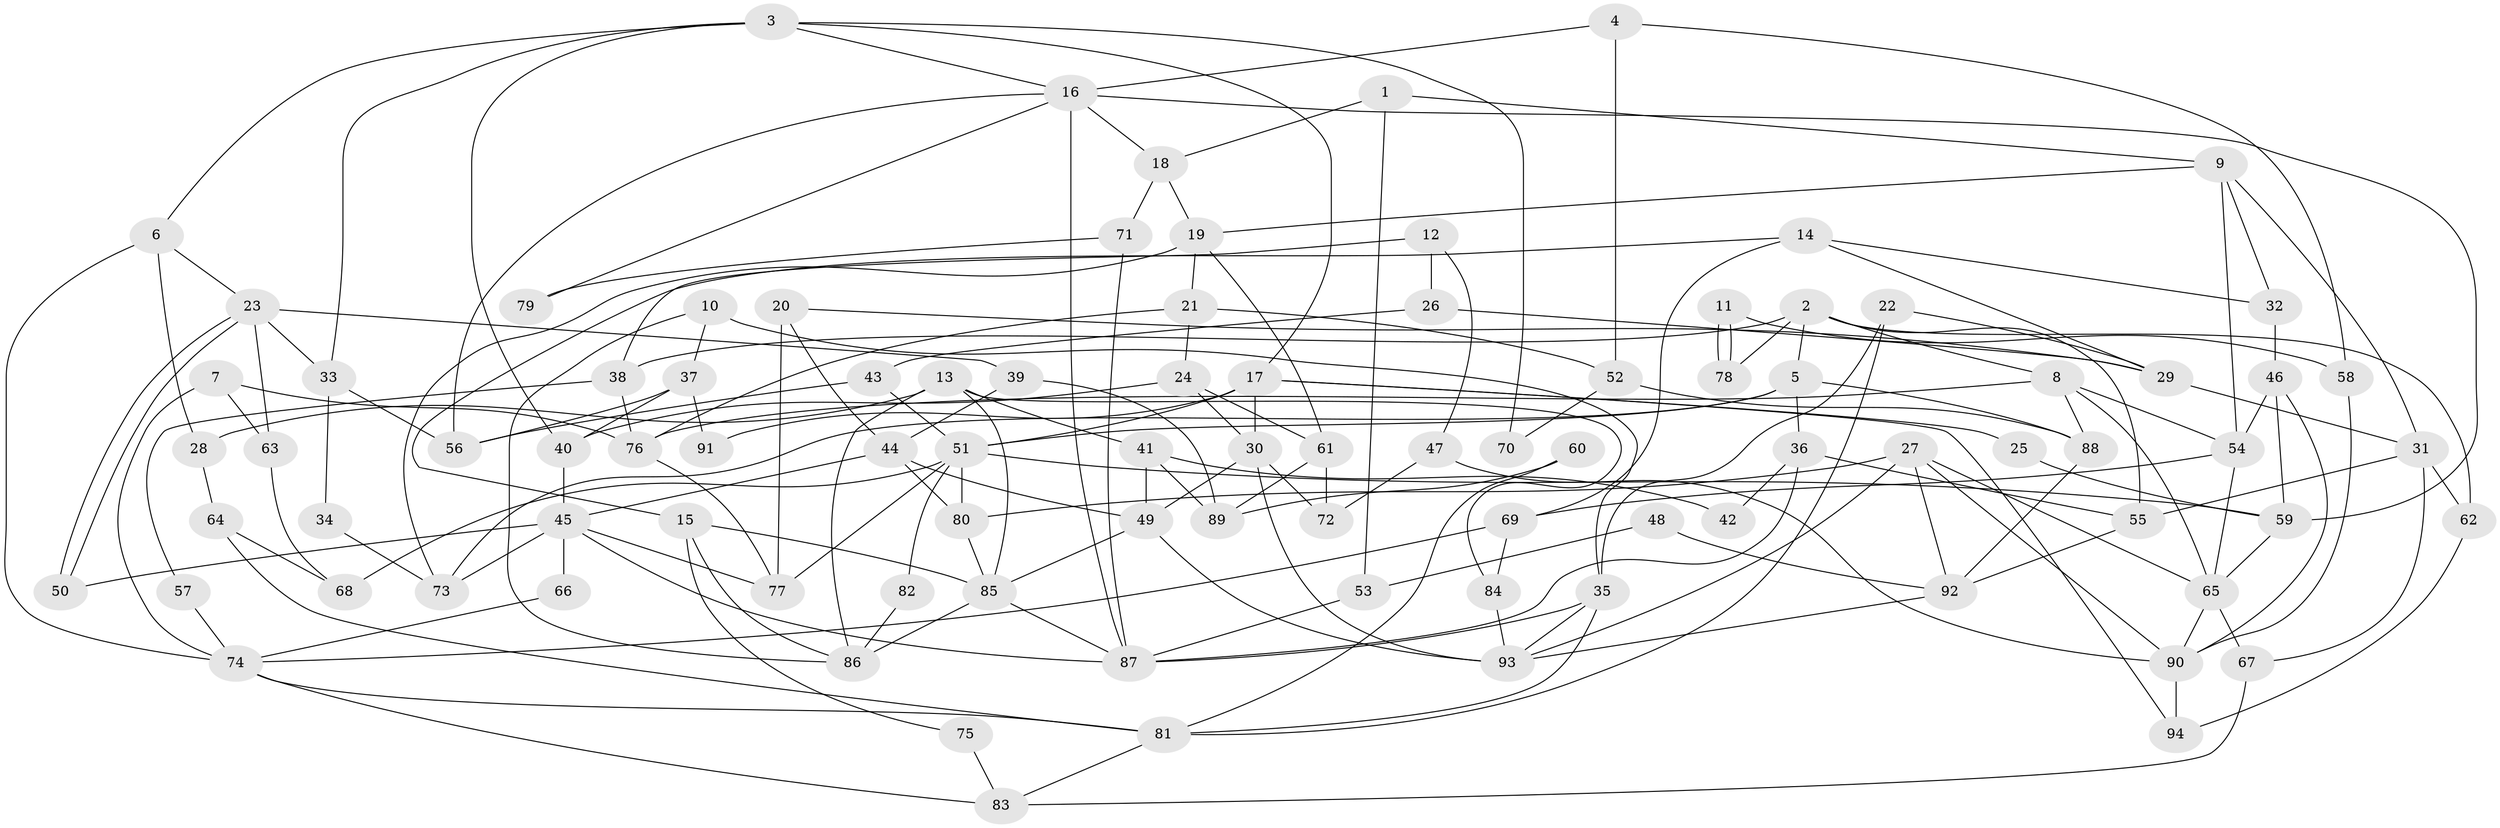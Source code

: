 // coarse degree distribution, {4: 0.3392857142857143, 3: 0.19642857142857142, 7: 0.05357142857142857, 5: 0.08928571428571429, 2: 0.21428571428571427, 9: 0.017857142857142856, 6: 0.017857142857142856, 10: 0.03571428571428571, 11: 0.017857142857142856, 17: 0.017857142857142856}
// Generated by graph-tools (version 1.1) at 2025/52/03/04/25 21:52:48]
// undirected, 94 vertices, 188 edges
graph export_dot {
graph [start="1"]
  node [color=gray90,style=filled];
  1;
  2;
  3;
  4;
  5;
  6;
  7;
  8;
  9;
  10;
  11;
  12;
  13;
  14;
  15;
  16;
  17;
  18;
  19;
  20;
  21;
  22;
  23;
  24;
  25;
  26;
  27;
  28;
  29;
  30;
  31;
  32;
  33;
  34;
  35;
  36;
  37;
  38;
  39;
  40;
  41;
  42;
  43;
  44;
  45;
  46;
  47;
  48;
  49;
  50;
  51;
  52;
  53;
  54;
  55;
  56;
  57;
  58;
  59;
  60;
  61;
  62;
  63;
  64;
  65;
  66;
  67;
  68;
  69;
  70;
  71;
  72;
  73;
  74;
  75;
  76;
  77;
  78;
  79;
  80;
  81;
  82;
  83;
  84;
  85;
  86;
  87;
  88;
  89;
  90;
  91;
  92;
  93;
  94;
  1 -- 18;
  1 -- 9;
  1 -- 53;
  2 -- 8;
  2 -- 5;
  2 -- 38;
  2 -- 55;
  2 -- 62;
  2 -- 78;
  3 -- 16;
  3 -- 17;
  3 -- 6;
  3 -- 33;
  3 -- 40;
  3 -- 70;
  4 -- 16;
  4 -- 52;
  4 -- 58;
  5 -- 88;
  5 -- 36;
  5 -- 51;
  5 -- 73;
  6 -- 28;
  6 -- 23;
  6 -- 74;
  7 -- 76;
  7 -- 74;
  7 -- 63;
  8 -- 65;
  8 -- 54;
  8 -- 76;
  8 -- 88;
  9 -- 19;
  9 -- 54;
  9 -- 31;
  9 -- 32;
  10 -- 35;
  10 -- 86;
  10 -- 37;
  11 -- 78;
  11 -- 78;
  11 -- 58;
  12 -- 47;
  12 -- 38;
  12 -- 26;
  13 -- 84;
  13 -- 85;
  13 -- 28;
  13 -- 41;
  13 -- 86;
  14 -- 15;
  14 -- 32;
  14 -- 29;
  14 -- 69;
  15 -- 85;
  15 -- 86;
  15 -- 75;
  16 -- 56;
  16 -- 59;
  16 -- 18;
  16 -- 79;
  16 -- 87;
  17 -- 94;
  17 -- 30;
  17 -- 25;
  17 -- 51;
  17 -- 91;
  18 -- 19;
  18 -- 71;
  19 -- 73;
  19 -- 61;
  19 -- 21;
  20 -- 44;
  20 -- 29;
  20 -- 77;
  21 -- 76;
  21 -- 24;
  21 -- 52;
  22 -- 29;
  22 -- 35;
  22 -- 81;
  23 -- 50;
  23 -- 50;
  23 -- 33;
  23 -- 39;
  23 -- 63;
  24 -- 40;
  24 -- 30;
  24 -- 61;
  25 -- 59;
  26 -- 43;
  26 -- 29;
  27 -- 93;
  27 -- 80;
  27 -- 65;
  27 -- 90;
  27 -- 92;
  28 -- 64;
  29 -- 31;
  30 -- 93;
  30 -- 49;
  30 -- 72;
  31 -- 55;
  31 -- 62;
  31 -- 67;
  32 -- 46;
  33 -- 34;
  33 -- 56;
  34 -- 73;
  35 -- 81;
  35 -- 87;
  35 -- 93;
  36 -- 55;
  36 -- 87;
  36 -- 42;
  37 -- 40;
  37 -- 56;
  37 -- 91;
  38 -- 76;
  38 -- 57;
  39 -- 44;
  39 -- 89;
  40 -- 45;
  41 -- 49;
  41 -- 42;
  41 -- 89;
  43 -- 51;
  43 -- 56;
  44 -- 49;
  44 -- 45;
  44 -- 80;
  45 -- 77;
  45 -- 87;
  45 -- 50;
  45 -- 66;
  45 -- 73;
  46 -- 54;
  46 -- 59;
  46 -- 90;
  47 -- 72;
  47 -- 90;
  48 -- 53;
  48 -- 92;
  49 -- 93;
  49 -- 85;
  51 -- 59;
  51 -- 68;
  51 -- 77;
  51 -- 80;
  51 -- 82;
  52 -- 88;
  52 -- 70;
  53 -- 87;
  54 -- 69;
  54 -- 65;
  55 -- 92;
  57 -- 74;
  58 -- 90;
  59 -- 65;
  60 -- 81;
  60 -- 89;
  61 -- 89;
  61 -- 72;
  62 -- 94;
  63 -- 68;
  64 -- 68;
  64 -- 81;
  65 -- 90;
  65 -- 67;
  66 -- 74;
  67 -- 83;
  69 -- 74;
  69 -- 84;
  71 -- 87;
  71 -- 79;
  74 -- 83;
  74 -- 81;
  75 -- 83;
  76 -- 77;
  80 -- 85;
  81 -- 83;
  82 -- 86;
  84 -- 93;
  85 -- 86;
  85 -- 87;
  88 -- 92;
  90 -- 94;
  92 -- 93;
}
